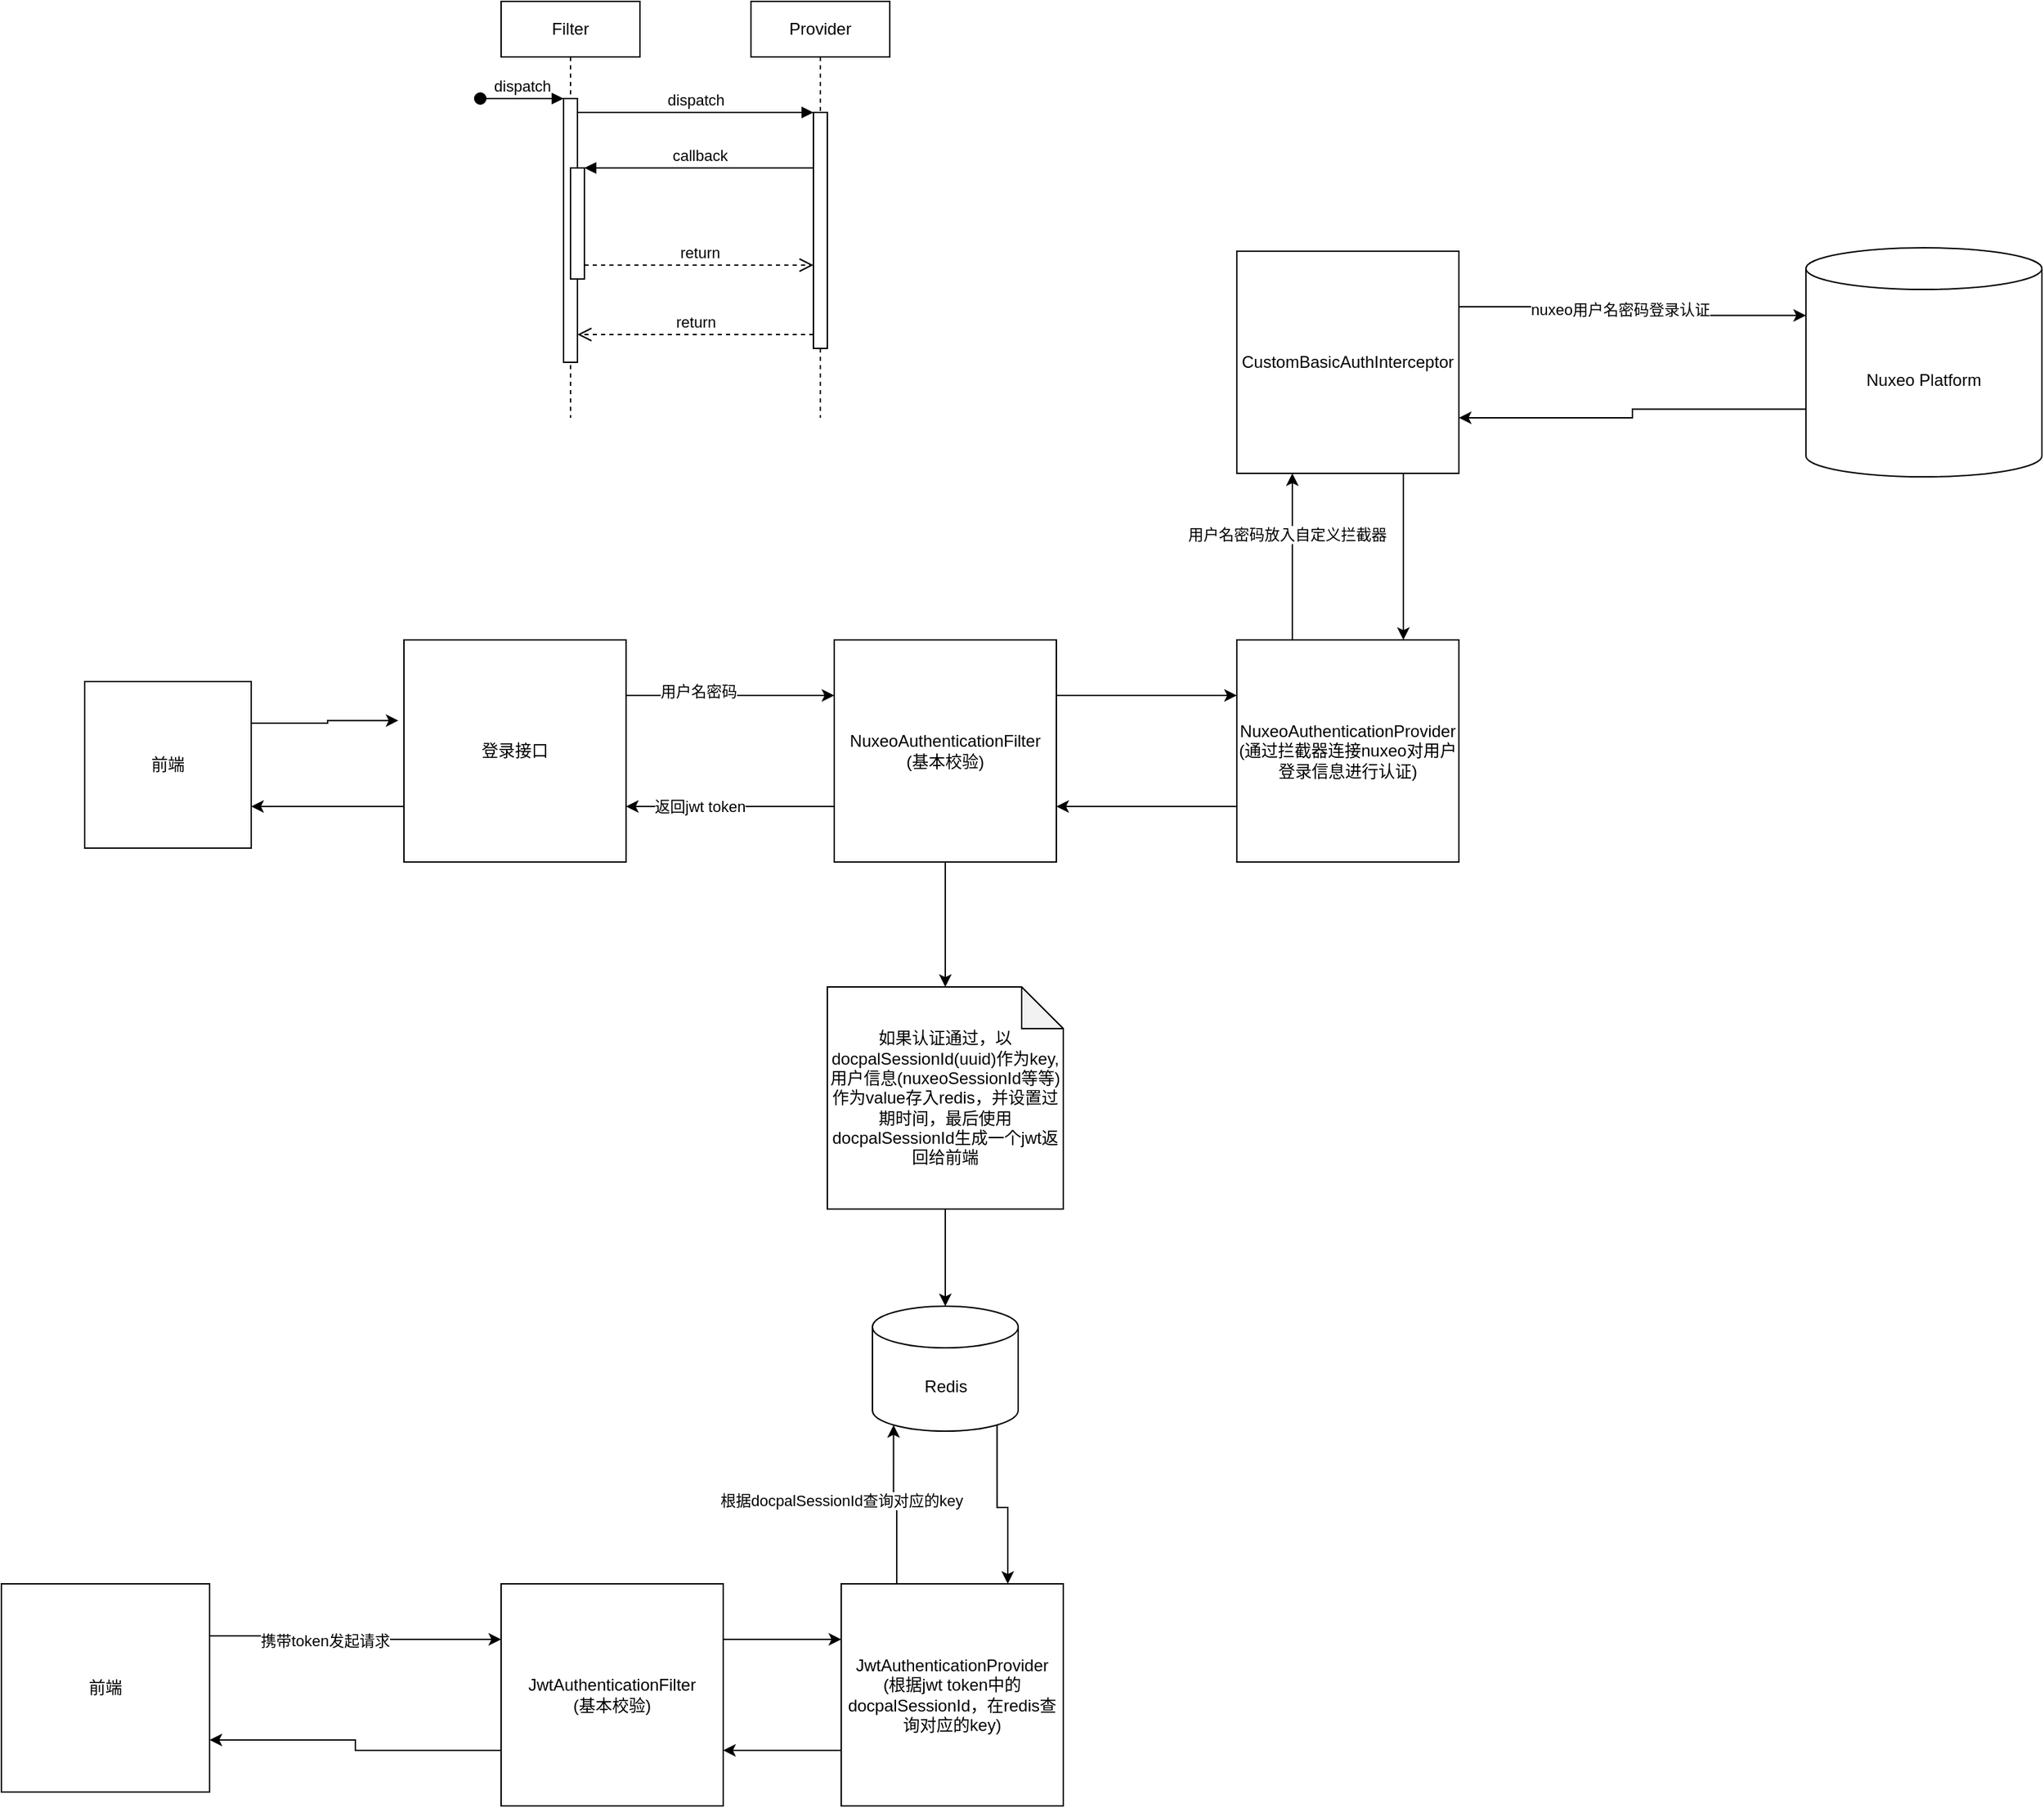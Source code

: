 <mxfile version="21.0.6" type="github">
  <diagram name="Page-1" id="2YBvvXClWsGukQMizWep">
    <mxGraphModel dx="1644" dy="430" grid="1" gridSize="10" guides="1" tooltips="1" connect="1" arrows="1" fold="1" page="1" pageScale="1" pageWidth="850" pageHeight="1100" math="0" shadow="0">
      <root>
        <mxCell id="0" />
        <mxCell id="1" parent="0" />
        <mxCell id="aM9ryv3xv72pqoxQDRHE-1" value="Filter" style="shape=umlLifeline;perimeter=lifelinePerimeter;whiteSpace=wrap;html=1;container=0;dropTarget=0;collapsible=0;recursiveResize=0;outlineConnect=0;portConstraint=eastwest;newEdgeStyle={&quot;edgeStyle&quot;:&quot;elbowEdgeStyle&quot;,&quot;elbow&quot;:&quot;vertical&quot;,&quot;curved&quot;:0,&quot;rounded&quot;:0};" parent="1" vertex="1">
          <mxGeometry x="40" y="40" width="100" height="300" as="geometry" />
        </mxCell>
        <mxCell id="aM9ryv3xv72pqoxQDRHE-2" value="" style="html=1;points=[];perimeter=orthogonalPerimeter;outlineConnect=0;targetShapes=umlLifeline;portConstraint=eastwest;newEdgeStyle={&quot;edgeStyle&quot;:&quot;elbowEdgeStyle&quot;,&quot;elbow&quot;:&quot;vertical&quot;,&quot;curved&quot;:0,&quot;rounded&quot;:0};" parent="aM9ryv3xv72pqoxQDRHE-1" vertex="1">
          <mxGeometry x="45" y="70" width="10" height="190" as="geometry" />
        </mxCell>
        <mxCell id="aM9ryv3xv72pqoxQDRHE-3" value="dispatch" style="html=1;verticalAlign=bottom;startArrow=oval;endArrow=block;startSize=8;edgeStyle=elbowEdgeStyle;elbow=vertical;curved=0;rounded=0;" parent="aM9ryv3xv72pqoxQDRHE-1" target="aM9ryv3xv72pqoxQDRHE-2" edge="1">
          <mxGeometry relative="1" as="geometry">
            <mxPoint x="-15" y="70" as="sourcePoint" />
          </mxGeometry>
        </mxCell>
        <mxCell id="aM9ryv3xv72pqoxQDRHE-4" value="" style="html=1;points=[];perimeter=orthogonalPerimeter;outlineConnect=0;targetShapes=umlLifeline;portConstraint=eastwest;newEdgeStyle={&quot;edgeStyle&quot;:&quot;elbowEdgeStyle&quot;,&quot;elbow&quot;:&quot;vertical&quot;,&quot;curved&quot;:0,&quot;rounded&quot;:0};" parent="aM9ryv3xv72pqoxQDRHE-1" vertex="1">
          <mxGeometry x="50" y="120" width="10" height="80" as="geometry" />
        </mxCell>
        <mxCell id="aM9ryv3xv72pqoxQDRHE-5" value="Provider" style="shape=umlLifeline;perimeter=lifelinePerimeter;whiteSpace=wrap;html=1;container=0;dropTarget=0;collapsible=0;recursiveResize=0;outlineConnect=0;portConstraint=eastwest;newEdgeStyle={&quot;edgeStyle&quot;:&quot;elbowEdgeStyle&quot;,&quot;elbow&quot;:&quot;vertical&quot;,&quot;curved&quot;:0,&quot;rounded&quot;:0};" parent="1" vertex="1">
          <mxGeometry x="220" y="40" width="100" height="300" as="geometry" />
        </mxCell>
        <mxCell id="aM9ryv3xv72pqoxQDRHE-6" value="" style="html=1;points=[];perimeter=orthogonalPerimeter;outlineConnect=0;targetShapes=umlLifeline;portConstraint=eastwest;newEdgeStyle={&quot;edgeStyle&quot;:&quot;elbowEdgeStyle&quot;,&quot;elbow&quot;:&quot;vertical&quot;,&quot;curved&quot;:0,&quot;rounded&quot;:0};" parent="aM9ryv3xv72pqoxQDRHE-5" vertex="1">
          <mxGeometry x="45" y="80" width="10" height="170" as="geometry" />
        </mxCell>
        <mxCell id="aM9ryv3xv72pqoxQDRHE-7" value="dispatch" style="html=1;verticalAlign=bottom;endArrow=block;edgeStyle=elbowEdgeStyle;elbow=vertical;curved=0;rounded=0;" parent="1" source="aM9ryv3xv72pqoxQDRHE-2" target="aM9ryv3xv72pqoxQDRHE-6" edge="1">
          <mxGeometry relative="1" as="geometry">
            <mxPoint x="195" y="130" as="sourcePoint" />
            <Array as="points">
              <mxPoint x="180" y="120" />
            </Array>
          </mxGeometry>
        </mxCell>
        <mxCell id="aM9ryv3xv72pqoxQDRHE-8" value="return" style="html=1;verticalAlign=bottom;endArrow=open;dashed=1;endSize=8;edgeStyle=elbowEdgeStyle;elbow=vertical;curved=0;rounded=0;" parent="1" source="aM9ryv3xv72pqoxQDRHE-6" target="aM9ryv3xv72pqoxQDRHE-2" edge="1">
          <mxGeometry relative="1" as="geometry">
            <mxPoint x="195" y="205" as="targetPoint" />
            <Array as="points">
              <mxPoint x="190" y="280" />
            </Array>
          </mxGeometry>
        </mxCell>
        <mxCell id="aM9ryv3xv72pqoxQDRHE-9" value="callback" style="html=1;verticalAlign=bottom;endArrow=block;edgeStyle=elbowEdgeStyle;elbow=vertical;curved=0;rounded=0;" parent="1" source="aM9ryv3xv72pqoxQDRHE-6" target="aM9ryv3xv72pqoxQDRHE-4" edge="1">
          <mxGeometry relative="1" as="geometry">
            <mxPoint x="175" y="160" as="sourcePoint" />
            <Array as="points">
              <mxPoint x="190" y="160" />
            </Array>
          </mxGeometry>
        </mxCell>
        <mxCell id="aM9ryv3xv72pqoxQDRHE-10" value="return" style="html=1;verticalAlign=bottom;endArrow=open;dashed=1;endSize=8;edgeStyle=elbowEdgeStyle;elbow=vertical;curved=0;rounded=0;" parent="1" source="aM9ryv3xv72pqoxQDRHE-4" target="aM9ryv3xv72pqoxQDRHE-6" edge="1">
          <mxGeometry relative="1" as="geometry">
            <mxPoint x="175" y="235" as="targetPoint" />
            <Array as="points">
              <mxPoint x="180" y="230" />
            </Array>
          </mxGeometry>
        </mxCell>
        <mxCell id="7au_PphxwlcLs9A8Q_GM-40" style="edgeStyle=orthogonalEdgeStyle;rounded=0;orthogonalLoop=1;jettySize=auto;html=1;exitX=1;exitY=0.25;exitDx=0;exitDy=0;entryX=-0.025;entryY=0.363;entryDx=0;entryDy=0;entryPerimeter=0;" edge="1" parent="1" source="7au_PphxwlcLs9A8Q_GM-1" target="7au_PphxwlcLs9A8Q_GM-2">
          <mxGeometry relative="1" as="geometry" />
        </mxCell>
        <mxCell id="7au_PphxwlcLs9A8Q_GM-1" value="前端" style="whiteSpace=wrap;html=1;aspect=fixed;" vertex="1" parent="1">
          <mxGeometry x="-260" y="530" width="120" height="120" as="geometry" />
        </mxCell>
        <mxCell id="7au_PphxwlcLs9A8Q_GM-38" style="edgeStyle=orthogonalEdgeStyle;rounded=0;orthogonalLoop=1;jettySize=auto;html=1;exitX=1;exitY=0.25;exitDx=0;exitDy=0;entryX=0;entryY=0.25;entryDx=0;entryDy=0;" edge="1" parent="1" source="7au_PphxwlcLs9A8Q_GM-2" target="7au_PphxwlcLs9A8Q_GM-3">
          <mxGeometry relative="1" as="geometry" />
        </mxCell>
        <mxCell id="7au_PphxwlcLs9A8Q_GM-52" value="用户名密码" style="edgeLabel;html=1;align=center;verticalAlign=middle;resizable=0;points=[];" vertex="1" connectable="0" parent="7au_PphxwlcLs9A8Q_GM-38">
          <mxGeometry x="-0.307" y="3" relative="1" as="geometry">
            <mxPoint as="offset" />
          </mxGeometry>
        </mxCell>
        <mxCell id="7au_PphxwlcLs9A8Q_GM-41" style="edgeStyle=orthogonalEdgeStyle;rounded=0;orthogonalLoop=1;jettySize=auto;html=1;exitX=0;exitY=0.75;exitDx=0;exitDy=0;entryX=1;entryY=0.75;entryDx=0;entryDy=0;" edge="1" parent="1" source="7au_PphxwlcLs9A8Q_GM-2" target="7au_PphxwlcLs9A8Q_GM-1">
          <mxGeometry relative="1" as="geometry" />
        </mxCell>
        <mxCell id="7au_PphxwlcLs9A8Q_GM-2" value="登录接口" style="whiteSpace=wrap;html=1;aspect=fixed;" vertex="1" parent="1">
          <mxGeometry x="-30" y="500" width="160" height="160" as="geometry" />
        </mxCell>
        <mxCell id="7au_PphxwlcLs9A8Q_GM-27" style="edgeStyle=orthogonalEdgeStyle;rounded=0;orthogonalLoop=1;jettySize=auto;html=1;exitX=1;exitY=0.25;exitDx=0;exitDy=0;entryX=0;entryY=0.25;entryDx=0;entryDy=0;" edge="1" parent="1" source="7au_PphxwlcLs9A8Q_GM-3" target="7au_PphxwlcLs9A8Q_GM-4">
          <mxGeometry relative="1" as="geometry" />
        </mxCell>
        <mxCell id="7au_PphxwlcLs9A8Q_GM-39" style="edgeStyle=orthogonalEdgeStyle;rounded=0;orthogonalLoop=1;jettySize=auto;html=1;exitX=0;exitY=0.75;exitDx=0;exitDy=0;entryX=1;entryY=0.75;entryDx=0;entryDy=0;" edge="1" parent="1" source="7au_PphxwlcLs9A8Q_GM-3" target="7au_PphxwlcLs9A8Q_GM-2">
          <mxGeometry relative="1" as="geometry" />
        </mxCell>
        <mxCell id="7au_PphxwlcLs9A8Q_GM-51" value="返回jwt token" style="edgeLabel;html=1;align=center;verticalAlign=middle;resizable=0;points=[];" vertex="1" connectable="0" parent="7au_PphxwlcLs9A8Q_GM-39">
          <mxGeometry x="0.294" relative="1" as="geometry">
            <mxPoint as="offset" />
          </mxGeometry>
        </mxCell>
        <mxCell id="7au_PphxwlcLs9A8Q_GM-43" style="edgeStyle=orthogonalEdgeStyle;rounded=0;orthogonalLoop=1;jettySize=auto;html=1;" edge="1" parent="1" source="7au_PphxwlcLs9A8Q_GM-3" target="7au_PphxwlcLs9A8Q_GM-7">
          <mxGeometry relative="1" as="geometry" />
        </mxCell>
        <mxCell id="7au_PphxwlcLs9A8Q_GM-3" value="NuxeoAuthenticationFilter&lt;br&gt;(基本校验)" style="whiteSpace=wrap;html=1;aspect=fixed;" vertex="1" parent="1">
          <mxGeometry x="280" y="500" width="160" height="160" as="geometry" />
        </mxCell>
        <mxCell id="7au_PphxwlcLs9A8Q_GM-28" style="edgeStyle=orthogonalEdgeStyle;rounded=0;orthogonalLoop=1;jettySize=auto;html=1;exitX=0;exitY=0.75;exitDx=0;exitDy=0;entryX=1;entryY=0.75;entryDx=0;entryDy=0;" edge="1" parent="1" source="7au_PphxwlcLs9A8Q_GM-4" target="7au_PphxwlcLs9A8Q_GM-3">
          <mxGeometry relative="1" as="geometry" />
        </mxCell>
        <mxCell id="7au_PphxwlcLs9A8Q_GM-29" style="edgeStyle=orthogonalEdgeStyle;rounded=0;orthogonalLoop=1;jettySize=auto;html=1;exitX=0.25;exitY=0;exitDx=0;exitDy=0;entryX=0.25;entryY=1;entryDx=0;entryDy=0;" edge="1" parent="1" source="7au_PphxwlcLs9A8Q_GM-4" target="7au_PphxwlcLs9A8Q_GM-5">
          <mxGeometry relative="1" as="geometry">
            <Array as="points">
              <mxPoint x="610" y="450" />
              <mxPoint x="610" y="450" />
            </Array>
          </mxGeometry>
        </mxCell>
        <mxCell id="7au_PphxwlcLs9A8Q_GM-47" value="用户名密码放入自定义拦截器" style="edgeLabel;html=1;align=center;verticalAlign=middle;resizable=0;points=[];" vertex="1" connectable="0" parent="7au_PphxwlcLs9A8Q_GM-29">
          <mxGeometry x="0.267" y="4" relative="1" as="geometry">
            <mxPoint as="offset" />
          </mxGeometry>
        </mxCell>
        <mxCell id="7au_PphxwlcLs9A8Q_GM-4" value="NuxeoAuthenticationProvider&lt;br&gt;(通过拦截器连接nuxeo对用户登录信息进行认证)" style="whiteSpace=wrap;html=1;aspect=fixed;" vertex="1" parent="1">
          <mxGeometry x="570" y="500" width="160" height="160" as="geometry" />
        </mxCell>
        <mxCell id="7au_PphxwlcLs9A8Q_GM-30" style="edgeStyle=orthogonalEdgeStyle;rounded=0;orthogonalLoop=1;jettySize=auto;html=1;exitX=0.75;exitY=1;exitDx=0;exitDy=0;entryX=0.75;entryY=0;entryDx=0;entryDy=0;" edge="1" parent="1" source="7au_PphxwlcLs9A8Q_GM-5" target="7au_PphxwlcLs9A8Q_GM-4">
          <mxGeometry relative="1" as="geometry" />
        </mxCell>
        <mxCell id="7au_PphxwlcLs9A8Q_GM-36" style="edgeStyle=orthogonalEdgeStyle;rounded=0;orthogonalLoop=1;jettySize=auto;html=1;exitX=1;exitY=0.25;exitDx=0;exitDy=0;entryX=0;entryY=0;entryDx=0;entryDy=48.75;entryPerimeter=0;" edge="1" parent="1" source="7au_PphxwlcLs9A8Q_GM-5" target="7au_PphxwlcLs9A8Q_GM-21">
          <mxGeometry relative="1" as="geometry" />
        </mxCell>
        <mxCell id="7au_PphxwlcLs9A8Q_GM-46" value="nuxeo用户名密码登录认证" style="edgeLabel;html=1;align=center;verticalAlign=middle;resizable=0;points=[];" vertex="1" connectable="0" parent="7au_PphxwlcLs9A8Q_GM-36">
          <mxGeometry x="-0.225" y="-2" relative="1" as="geometry">
            <mxPoint x="16" as="offset" />
          </mxGeometry>
        </mxCell>
        <mxCell id="7au_PphxwlcLs9A8Q_GM-5" value="CustomBasicAuthInterceptor" style="whiteSpace=wrap;html=1;aspect=fixed;" vertex="1" parent="1">
          <mxGeometry x="570" y="220" width="160" height="160" as="geometry" />
        </mxCell>
        <mxCell id="7au_PphxwlcLs9A8Q_GM-18" style="edgeStyle=orthogonalEdgeStyle;rounded=0;orthogonalLoop=1;jettySize=auto;html=1;entryX=0.5;entryY=0;entryDx=0;entryDy=0;entryPerimeter=0;" edge="1" parent="1" source="7au_PphxwlcLs9A8Q_GM-7" target="7au_PphxwlcLs9A8Q_GM-8">
          <mxGeometry relative="1" as="geometry" />
        </mxCell>
        <mxCell id="7au_PphxwlcLs9A8Q_GM-7" value="如果认证通过，以docpalSessionId(uuid)作为key,用户信息(nuxeoSessionId等等)作为value存入redis，并设置过期时间，最后使用docpalSessionId生成一个jwt返回给前端" style="shape=note;whiteSpace=wrap;html=1;backgroundOutline=1;darkOpacity=0.05;" vertex="1" parent="1">
          <mxGeometry x="275" y="750" width="170" height="160" as="geometry" />
        </mxCell>
        <mxCell id="7au_PphxwlcLs9A8Q_GM-45" style="edgeStyle=orthogonalEdgeStyle;rounded=0;orthogonalLoop=1;jettySize=auto;html=1;exitX=0.855;exitY=1;exitDx=0;exitDy=-4.35;exitPerimeter=0;entryX=0.75;entryY=0;entryDx=0;entryDy=0;" edge="1" parent="1" source="7au_PphxwlcLs9A8Q_GM-8" target="7au_PphxwlcLs9A8Q_GM-10">
          <mxGeometry relative="1" as="geometry" />
        </mxCell>
        <mxCell id="7au_PphxwlcLs9A8Q_GM-8" value="Redis" style="shape=cylinder3;whiteSpace=wrap;html=1;boundedLbl=1;backgroundOutline=1;size=15;" vertex="1" parent="1">
          <mxGeometry x="307.5" y="980" width="105" height="90" as="geometry" />
        </mxCell>
        <mxCell id="7au_PphxwlcLs9A8Q_GM-54" style="edgeStyle=orthogonalEdgeStyle;rounded=0;orthogonalLoop=1;jettySize=auto;html=1;exitX=1;exitY=0.25;exitDx=0;exitDy=0;entryX=0;entryY=0.25;entryDx=0;entryDy=0;" edge="1" parent="1" source="7au_PphxwlcLs9A8Q_GM-9" target="7au_PphxwlcLs9A8Q_GM-10">
          <mxGeometry relative="1" as="geometry" />
        </mxCell>
        <mxCell id="7au_PphxwlcLs9A8Q_GM-56" style="edgeStyle=orthogonalEdgeStyle;rounded=0;orthogonalLoop=1;jettySize=auto;html=1;exitX=0;exitY=0.75;exitDx=0;exitDy=0;entryX=1;entryY=0.75;entryDx=0;entryDy=0;" edge="1" parent="1" source="7au_PphxwlcLs9A8Q_GM-9" target="7au_PphxwlcLs9A8Q_GM-11">
          <mxGeometry relative="1" as="geometry" />
        </mxCell>
        <mxCell id="7au_PphxwlcLs9A8Q_GM-9" value="JwtAuthenticationFilter&lt;br&gt;(基本校验)" style="whiteSpace=wrap;html=1;aspect=fixed;" vertex="1" parent="1">
          <mxGeometry x="40" y="1180" width="160" height="160" as="geometry" />
        </mxCell>
        <mxCell id="7au_PphxwlcLs9A8Q_GM-44" style="edgeStyle=orthogonalEdgeStyle;rounded=0;orthogonalLoop=1;jettySize=auto;html=1;exitX=0.25;exitY=0;exitDx=0;exitDy=0;entryX=0.145;entryY=1;entryDx=0;entryDy=-4.35;entryPerimeter=0;" edge="1" parent="1" source="7au_PphxwlcLs9A8Q_GM-10" target="7au_PphxwlcLs9A8Q_GM-8">
          <mxGeometry relative="1" as="geometry" />
        </mxCell>
        <mxCell id="7au_PphxwlcLs9A8Q_GM-53" value="根据docpalSessionId查询对应的key" style="edgeLabel;html=1;align=center;verticalAlign=middle;resizable=0;points=[];" vertex="1" connectable="0" parent="7au_PphxwlcLs9A8Q_GM-44">
          <mxGeometry x="-0.229" relative="1" as="geometry">
            <mxPoint x="-40" y="-15" as="offset" />
          </mxGeometry>
        </mxCell>
        <mxCell id="7au_PphxwlcLs9A8Q_GM-55" style="edgeStyle=orthogonalEdgeStyle;rounded=0;orthogonalLoop=1;jettySize=auto;html=1;exitX=0;exitY=0.75;exitDx=0;exitDy=0;entryX=1;entryY=0.75;entryDx=0;entryDy=0;" edge="1" parent="1" source="7au_PphxwlcLs9A8Q_GM-10" target="7au_PphxwlcLs9A8Q_GM-9">
          <mxGeometry relative="1" as="geometry" />
        </mxCell>
        <mxCell id="7au_PphxwlcLs9A8Q_GM-10" value="JwtAuthenticationProvider&lt;br&gt;(根据jwt token中的docpalSessionId，在redis查询对应的key)" style="whiteSpace=wrap;html=1;aspect=fixed;" vertex="1" parent="1">
          <mxGeometry x="285" y="1180" width="160" height="160" as="geometry" />
        </mxCell>
        <mxCell id="7au_PphxwlcLs9A8Q_GM-12" style="edgeStyle=orthogonalEdgeStyle;rounded=0;orthogonalLoop=1;jettySize=auto;html=1;exitX=1;exitY=0.25;exitDx=0;exitDy=0;entryX=0;entryY=0.25;entryDx=0;entryDy=0;" edge="1" parent="1" source="7au_PphxwlcLs9A8Q_GM-11" target="7au_PphxwlcLs9A8Q_GM-9">
          <mxGeometry relative="1" as="geometry" />
        </mxCell>
        <mxCell id="7au_PphxwlcLs9A8Q_GM-13" value="携带token发起请求" style="edgeLabel;html=1;align=center;verticalAlign=middle;resizable=0;points=[];" vertex="1" connectable="0" parent="7au_PphxwlcLs9A8Q_GM-12">
          <mxGeometry x="-0.224" y="-3" relative="1" as="geometry">
            <mxPoint as="offset" />
          </mxGeometry>
        </mxCell>
        <mxCell id="7au_PphxwlcLs9A8Q_GM-11" value="前端" style="whiteSpace=wrap;html=1;aspect=fixed;" vertex="1" parent="1">
          <mxGeometry x="-320" y="1180" width="150" height="150" as="geometry" />
        </mxCell>
        <mxCell id="7au_PphxwlcLs9A8Q_GM-37" style="edgeStyle=orthogonalEdgeStyle;rounded=0;orthogonalLoop=1;jettySize=auto;html=1;exitX=0;exitY=0;exitDx=0;exitDy=116.25;exitPerimeter=0;entryX=1;entryY=0.75;entryDx=0;entryDy=0;" edge="1" parent="1" source="7au_PphxwlcLs9A8Q_GM-21" target="7au_PphxwlcLs9A8Q_GM-5">
          <mxGeometry relative="1" as="geometry" />
        </mxCell>
        <mxCell id="7au_PphxwlcLs9A8Q_GM-21" value="Nuxeo Platform" style="shape=cylinder3;whiteSpace=wrap;html=1;boundedLbl=1;backgroundOutline=1;size=15;" vertex="1" parent="1">
          <mxGeometry x="980" y="217.5" width="170" height="165" as="geometry" />
        </mxCell>
      </root>
    </mxGraphModel>
  </diagram>
</mxfile>
